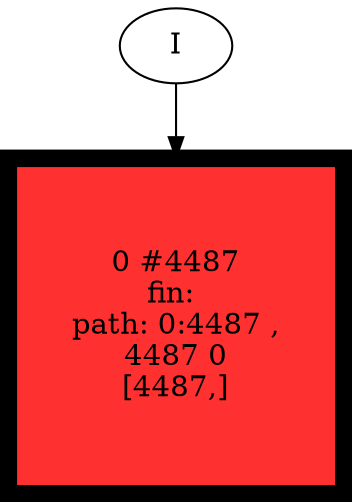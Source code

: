 // produced with flexfringe // 
digraph DFA {
	0 [label="root" shape=box];
		I -> 0;
	0 [ label="0 #4487
fin: 
 path: 0:4487 , 
4487 0
[4487,]" , style=filled, fillcolor="firebrick1", width=2.24168, height=2.24168, penwidth=8.40916];
}

